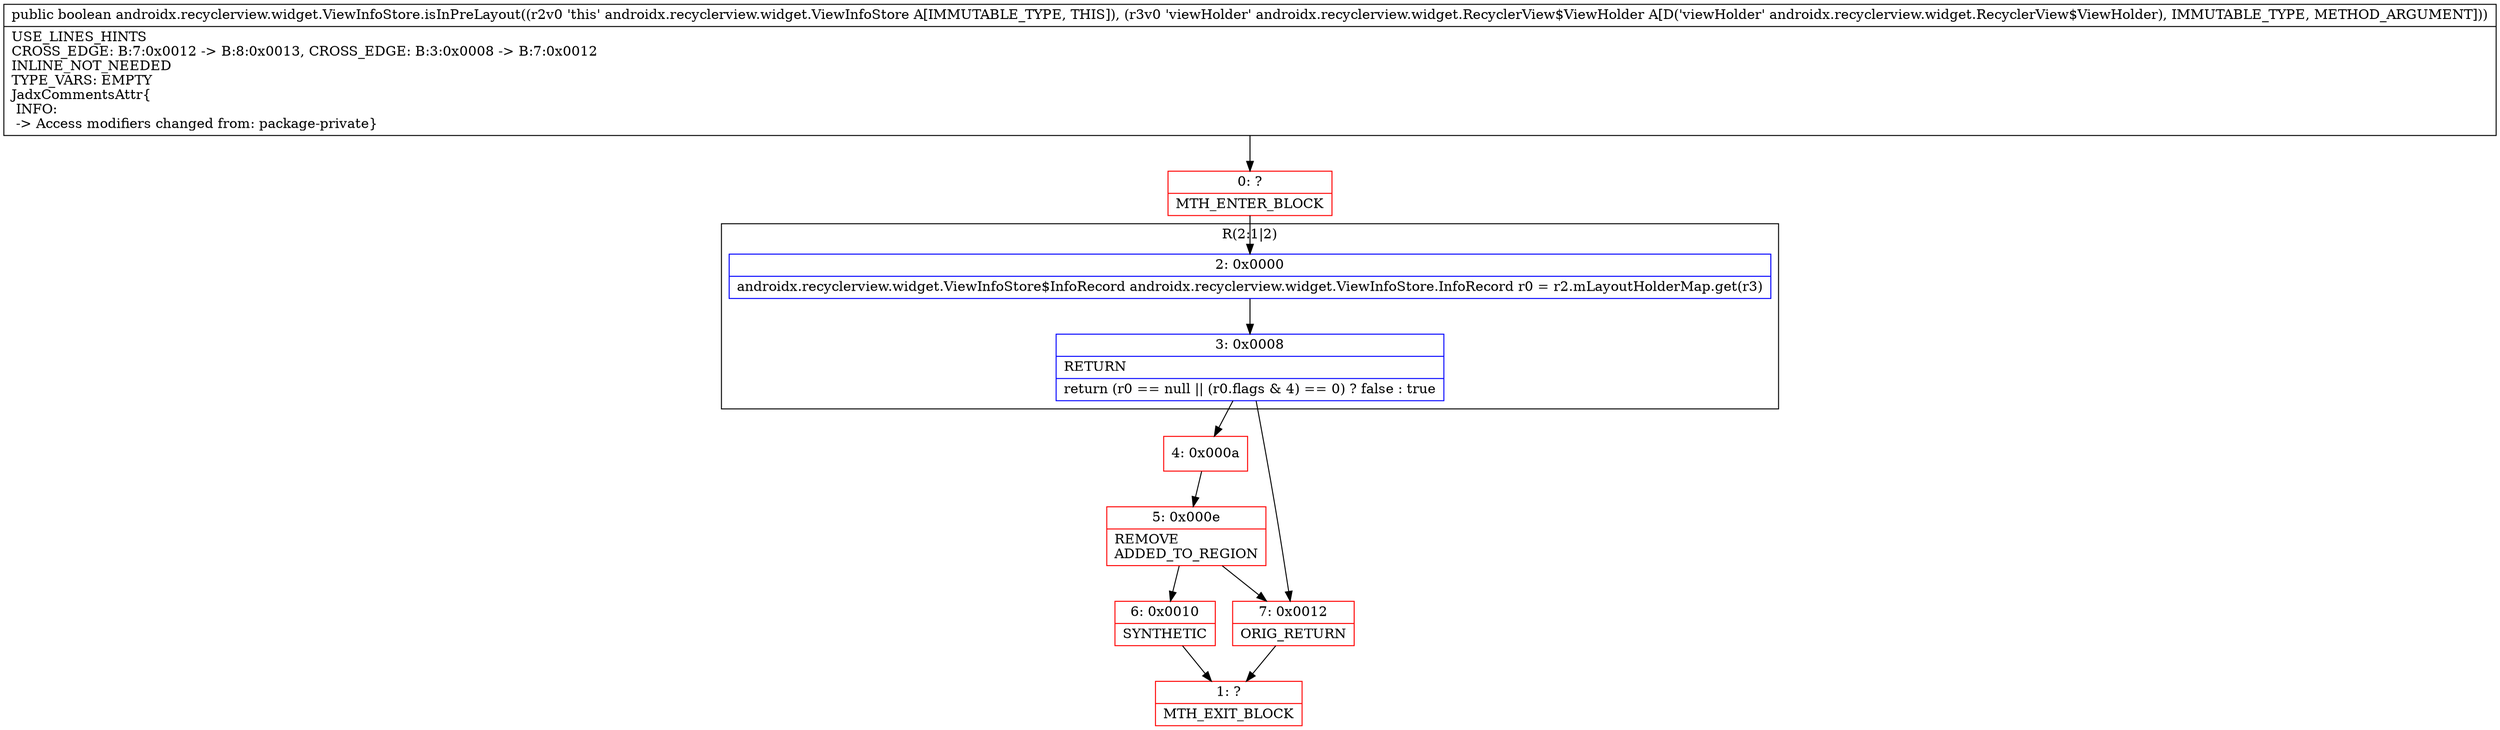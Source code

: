 digraph "CFG forandroidx.recyclerview.widget.ViewInfoStore.isInPreLayout(Landroidx\/recyclerview\/widget\/RecyclerView$ViewHolder;)Z" {
subgraph cluster_Region_65585182 {
label = "R(2:1|2)";
node [shape=record,color=blue];
Node_2 [shape=record,label="{2\:\ 0x0000|androidx.recyclerview.widget.ViewInfoStore$InfoRecord androidx.recyclerview.widget.ViewInfoStore.InfoRecord r0 = r2.mLayoutHolderMap.get(r3)\l}"];
Node_3 [shape=record,label="{3\:\ 0x0008|RETURN\l|return (r0 == null \|\| (r0.flags & 4) == 0) ? false : true\l}"];
}
Node_0 [shape=record,color=red,label="{0\:\ ?|MTH_ENTER_BLOCK\l}"];
Node_4 [shape=record,color=red,label="{4\:\ 0x000a}"];
Node_5 [shape=record,color=red,label="{5\:\ 0x000e|REMOVE\lADDED_TO_REGION\l}"];
Node_6 [shape=record,color=red,label="{6\:\ 0x0010|SYNTHETIC\l}"];
Node_1 [shape=record,color=red,label="{1\:\ ?|MTH_EXIT_BLOCK\l}"];
Node_7 [shape=record,color=red,label="{7\:\ 0x0012|ORIG_RETURN\l}"];
MethodNode[shape=record,label="{public boolean androidx.recyclerview.widget.ViewInfoStore.isInPreLayout((r2v0 'this' androidx.recyclerview.widget.ViewInfoStore A[IMMUTABLE_TYPE, THIS]), (r3v0 'viewHolder' androidx.recyclerview.widget.RecyclerView$ViewHolder A[D('viewHolder' androidx.recyclerview.widget.RecyclerView$ViewHolder), IMMUTABLE_TYPE, METHOD_ARGUMENT]))  | USE_LINES_HINTS\lCROSS_EDGE: B:7:0x0012 \-\> B:8:0x0013, CROSS_EDGE: B:3:0x0008 \-\> B:7:0x0012\lINLINE_NOT_NEEDED\lTYPE_VARS: EMPTY\lJadxCommentsAttr\{\l INFO: \l \-\> Access modifiers changed from: package\-private\}\l}"];
MethodNode -> Node_0;Node_2 -> Node_3;
Node_3 -> Node_4;
Node_3 -> Node_7;
Node_0 -> Node_2;
Node_4 -> Node_5;
Node_5 -> Node_6;
Node_5 -> Node_7;
Node_6 -> Node_1;
Node_7 -> Node_1;
}

